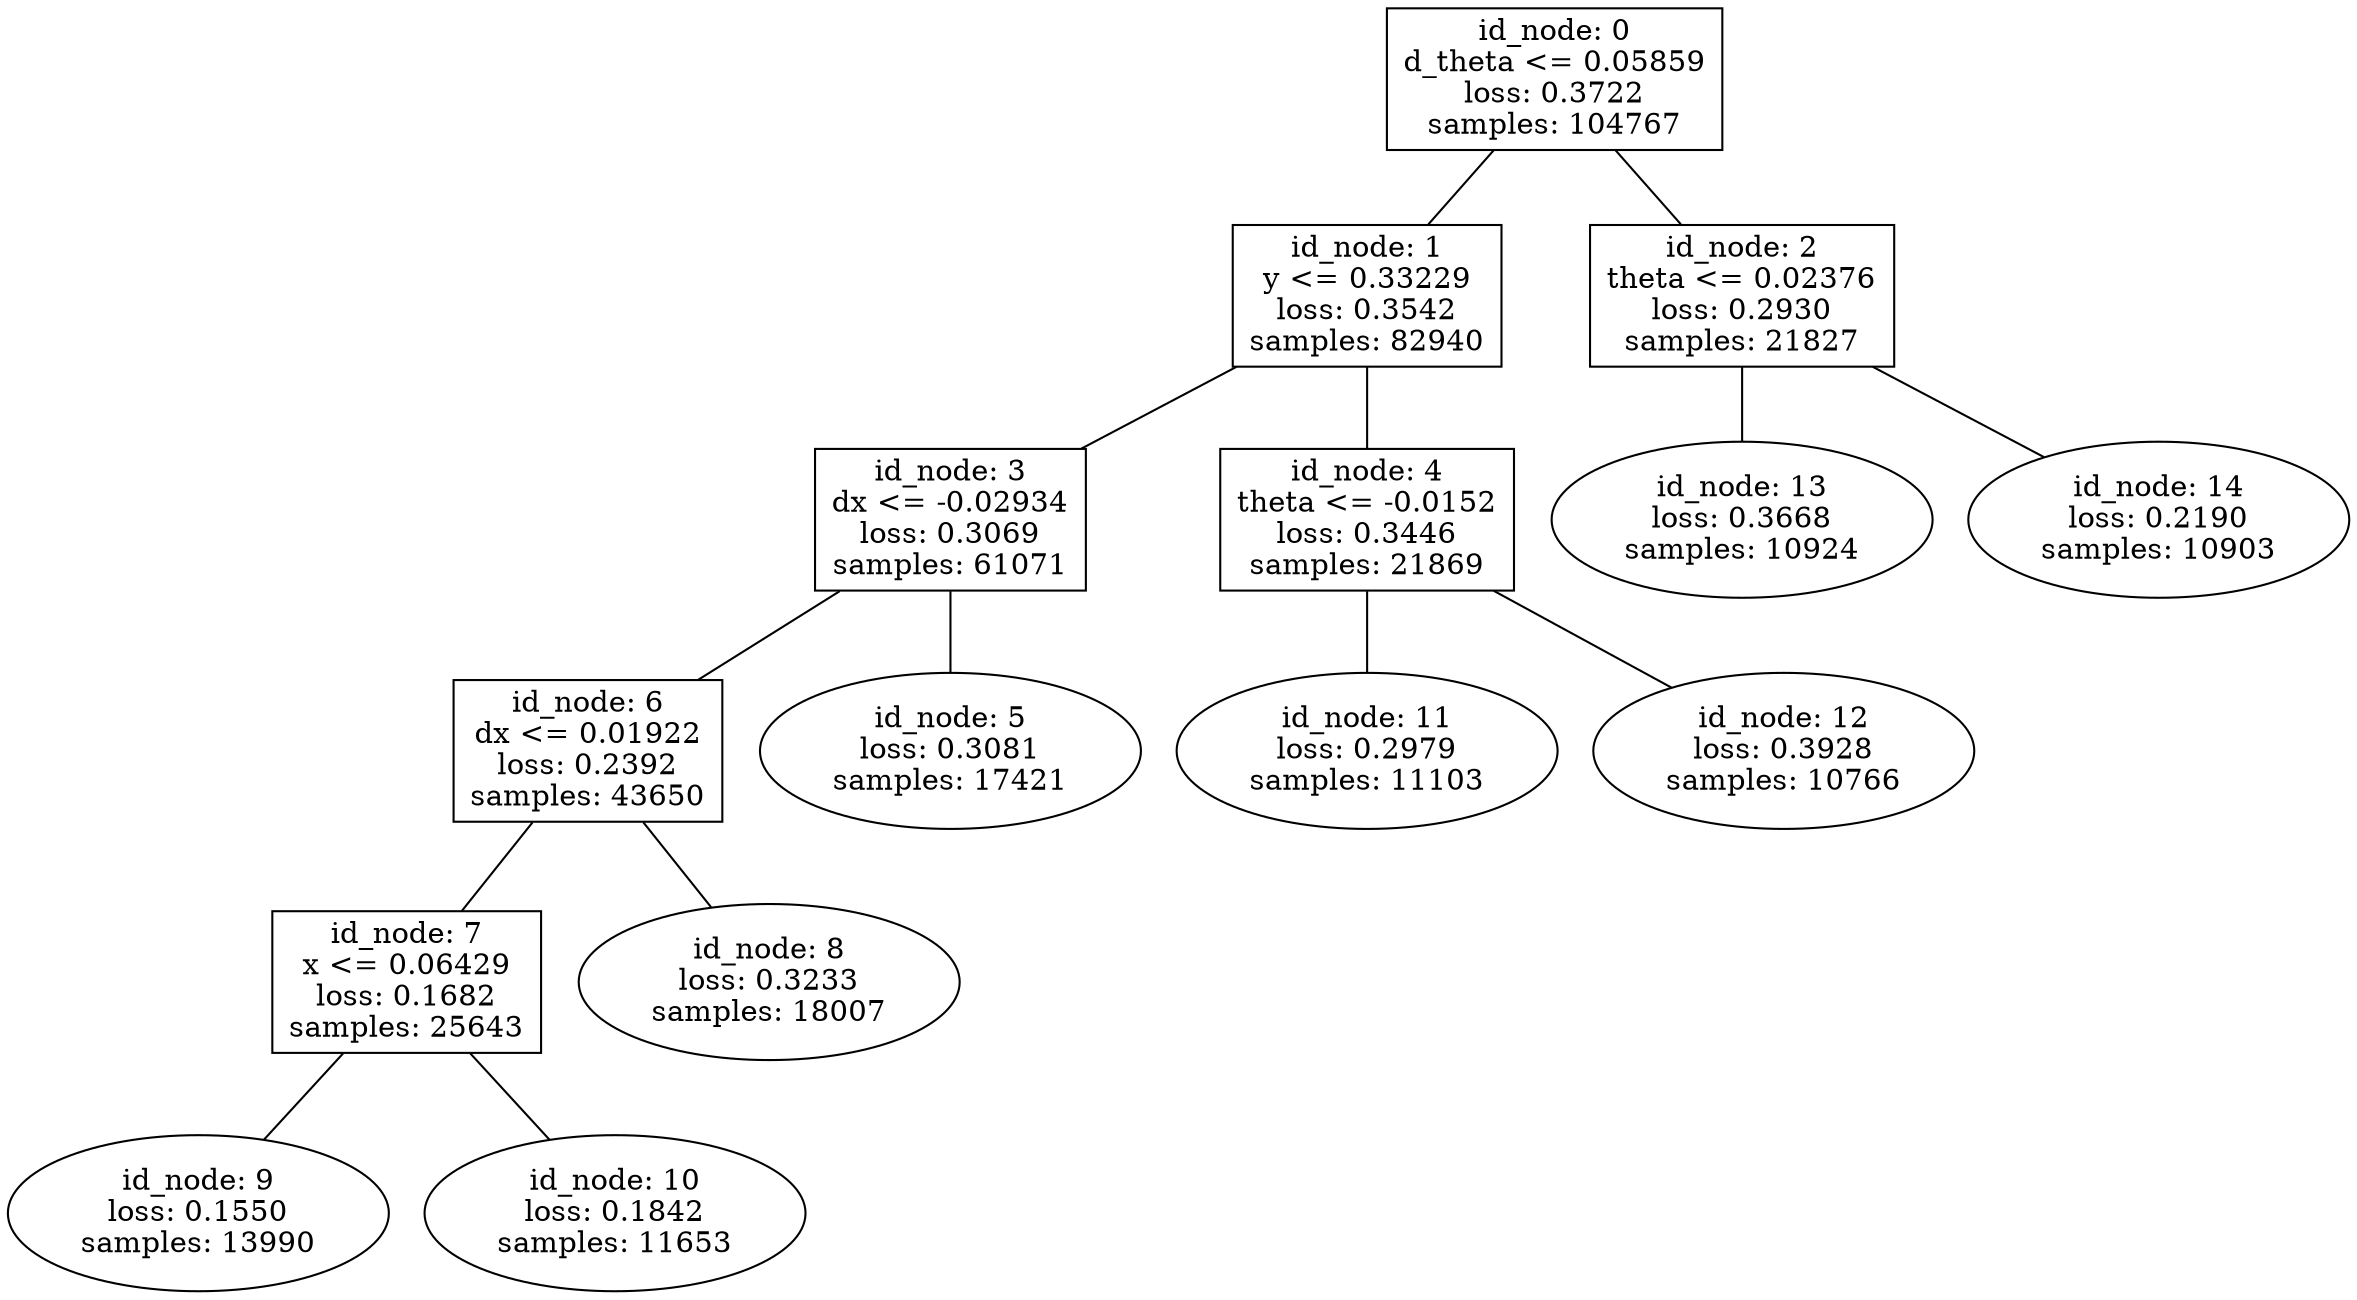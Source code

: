 graph linear_tree {
0 [label="id_node: 0\nd_theta <= 0.05859\nloss: 0.3722\nsamples: 104767", shape=rectangle];
1 [label="id_node: 1\ny <= 0.33229\nloss: 0.3542\nsamples: 82940", shape=rectangle];
2 [label="id_node: 2\ntheta <= 0.02376\nloss: 0.2930\nsamples: 21827", shape=rectangle];
3 [label="id_node: 3\ndx <= -0.02934\nloss: 0.3069\nsamples: 61071", shape=rectangle];
4 [label="id_node: 4\ntheta <= -0.0152\nloss: 0.3446\nsamples: 21869", shape=rectangle];
6 [label="id_node: 6\ndx <= 0.01922\nloss: 0.2392\nsamples: 43650", shape=rectangle];
7 [label="id_node: 7\nx <= 0.06429\nloss: 0.1682\nsamples: 25643", shape=rectangle];
5 [label="id_node: 5\nloss: 0.3081\nsamples: 17421"];
9 [label="id_node: 9\nloss: 0.1550\nsamples: 13990"];
10 [label="id_node: 10\nloss: 0.1842\nsamples: 11653"];
8 [label="id_node: 8\nloss: 0.3233\nsamples: 18007"];
11 [label="id_node: 11\nloss: 0.2979\nsamples: 11103"];
12 [label="id_node: 12\nloss: 0.3928\nsamples: 10766"];
13 [label="id_node: 13\nloss: 0.3668\nsamples: 10924"];
14 [label="id_node: 14\nloss: 0.2190\nsamples: 10903"];
0 -- 1;
0 -- 2;
1 -- 3;
1 -- 4;
2 -- 13;
2 -- 14;
3 -- 5;
3 -- 6;
4 -- 11;
4 -- 12;
6 -- 7;
6 -- 8;
7 -- 9;
7 -- 10;
}
